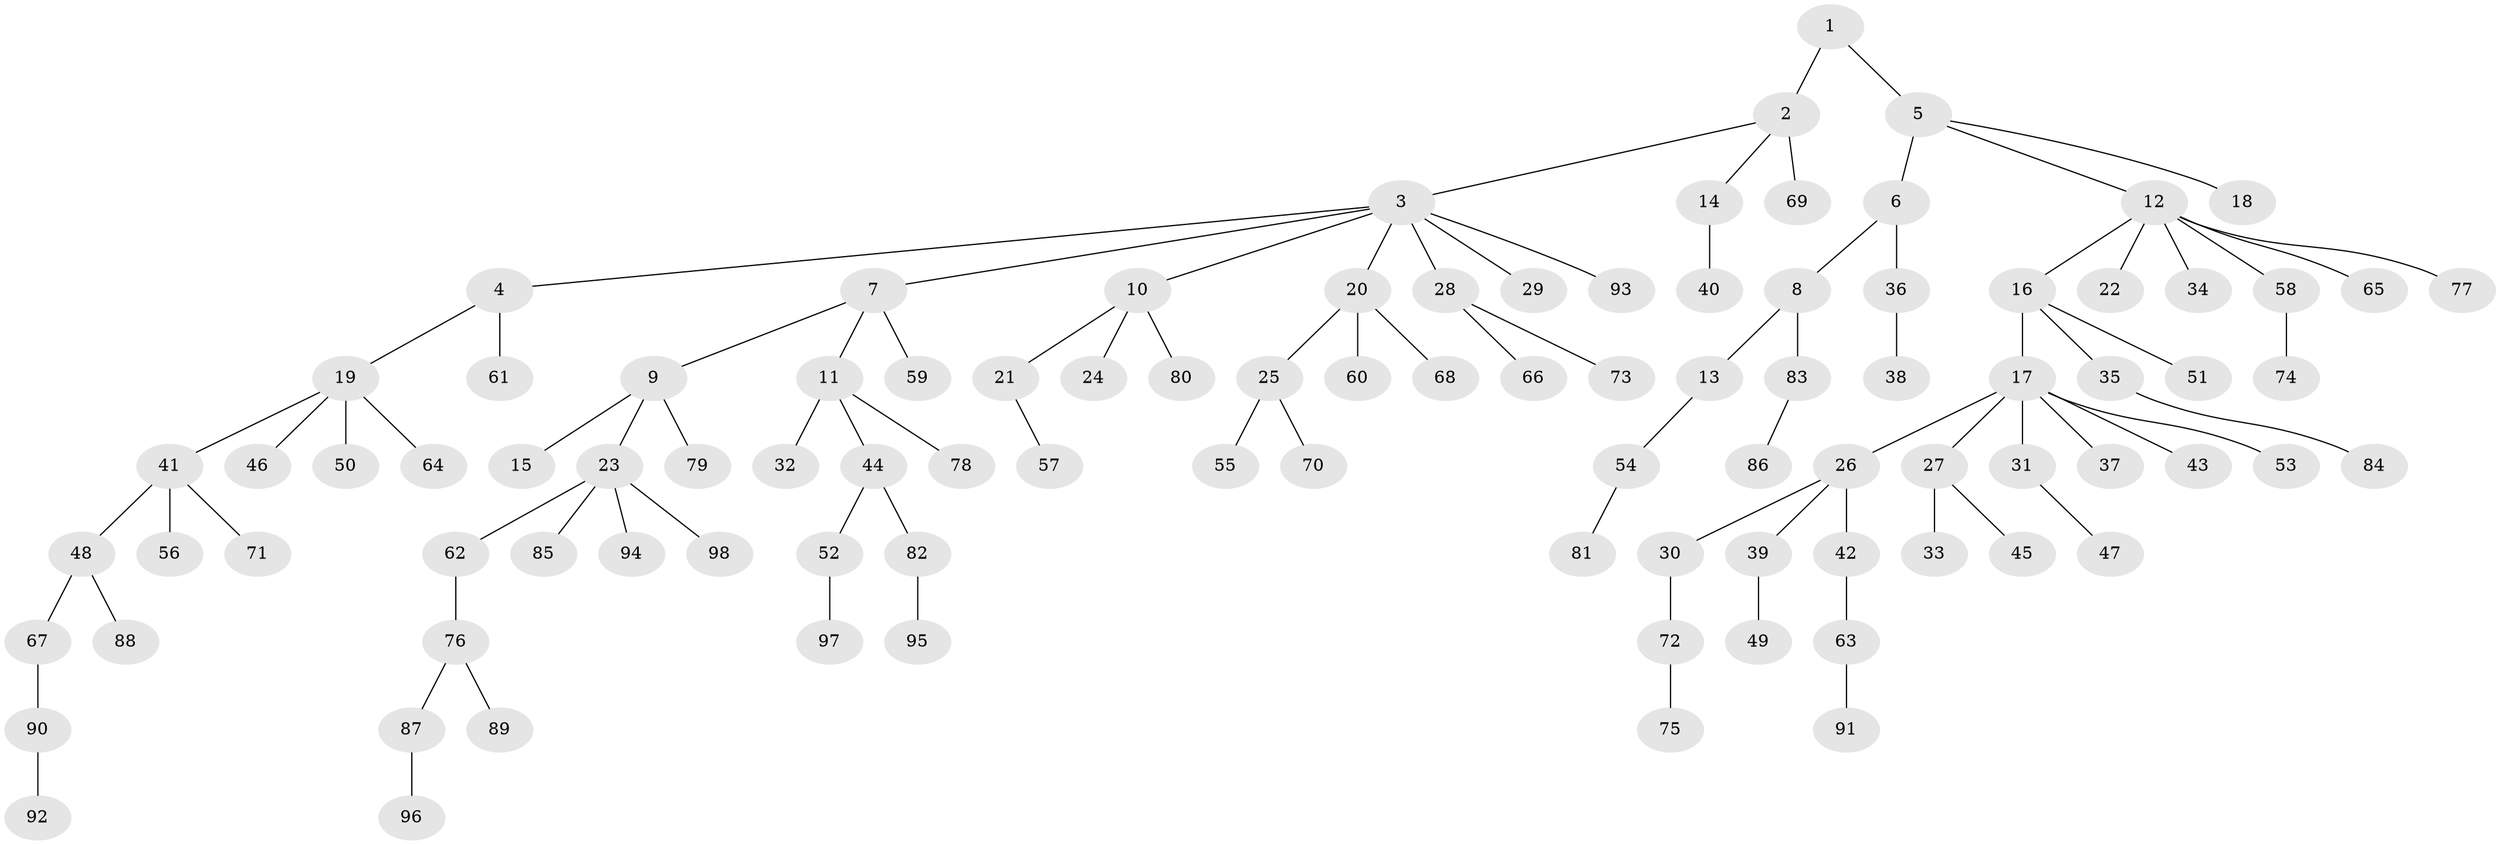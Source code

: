 // Generated by graph-tools (version 1.1) at 2025/50/03/09/25 03:50:26]
// undirected, 98 vertices, 97 edges
graph export_dot {
graph [start="1"]
  node [color=gray90,style=filled];
  1;
  2;
  3;
  4;
  5;
  6;
  7;
  8;
  9;
  10;
  11;
  12;
  13;
  14;
  15;
  16;
  17;
  18;
  19;
  20;
  21;
  22;
  23;
  24;
  25;
  26;
  27;
  28;
  29;
  30;
  31;
  32;
  33;
  34;
  35;
  36;
  37;
  38;
  39;
  40;
  41;
  42;
  43;
  44;
  45;
  46;
  47;
  48;
  49;
  50;
  51;
  52;
  53;
  54;
  55;
  56;
  57;
  58;
  59;
  60;
  61;
  62;
  63;
  64;
  65;
  66;
  67;
  68;
  69;
  70;
  71;
  72;
  73;
  74;
  75;
  76;
  77;
  78;
  79;
  80;
  81;
  82;
  83;
  84;
  85;
  86;
  87;
  88;
  89;
  90;
  91;
  92;
  93;
  94;
  95;
  96;
  97;
  98;
  1 -- 2;
  1 -- 5;
  2 -- 3;
  2 -- 14;
  2 -- 69;
  3 -- 4;
  3 -- 7;
  3 -- 10;
  3 -- 20;
  3 -- 28;
  3 -- 29;
  3 -- 93;
  4 -- 19;
  4 -- 61;
  5 -- 6;
  5 -- 12;
  5 -- 18;
  6 -- 8;
  6 -- 36;
  7 -- 9;
  7 -- 11;
  7 -- 59;
  8 -- 13;
  8 -- 83;
  9 -- 15;
  9 -- 23;
  9 -- 79;
  10 -- 21;
  10 -- 24;
  10 -- 80;
  11 -- 32;
  11 -- 44;
  11 -- 78;
  12 -- 16;
  12 -- 22;
  12 -- 34;
  12 -- 58;
  12 -- 65;
  12 -- 77;
  13 -- 54;
  14 -- 40;
  16 -- 17;
  16 -- 35;
  16 -- 51;
  17 -- 26;
  17 -- 27;
  17 -- 31;
  17 -- 37;
  17 -- 43;
  17 -- 53;
  19 -- 41;
  19 -- 46;
  19 -- 50;
  19 -- 64;
  20 -- 25;
  20 -- 60;
  20 -- 68;
  21 -- 57;
  23 -- 62;
  23 -- 85;
  23 -- 94;
  23 -- 98;
  25 -- 55;
  25 -- 70;
  26 -- 30;
  26 -- 39;
  26 -- 42;
  27 -- 33;
  27 -- 45;
  28 -- 66;
  28 -- 73;
  30 -- 72;
  31 -- 47;
  35 -- 84;
  36 -- 38;
  39 -- 49;
  41 -- 48;
  41 -- 56;
  41 -- 71;
  42 -- 63;
  44 -- 52;
  44 -- 82;
  48 -- 67;
  48 -- 88;
  52 -- 97;
  54 -- 81;
  58 -- 74;
  62 -- 76;
  63 -- 91;
  67 -- 90;
  72 -- 75;
  76 -- 87;
  76 -- 89;
  82 -- 95;
  83 -- 86;
  87 -- 96;
  90 -- 92;
}
